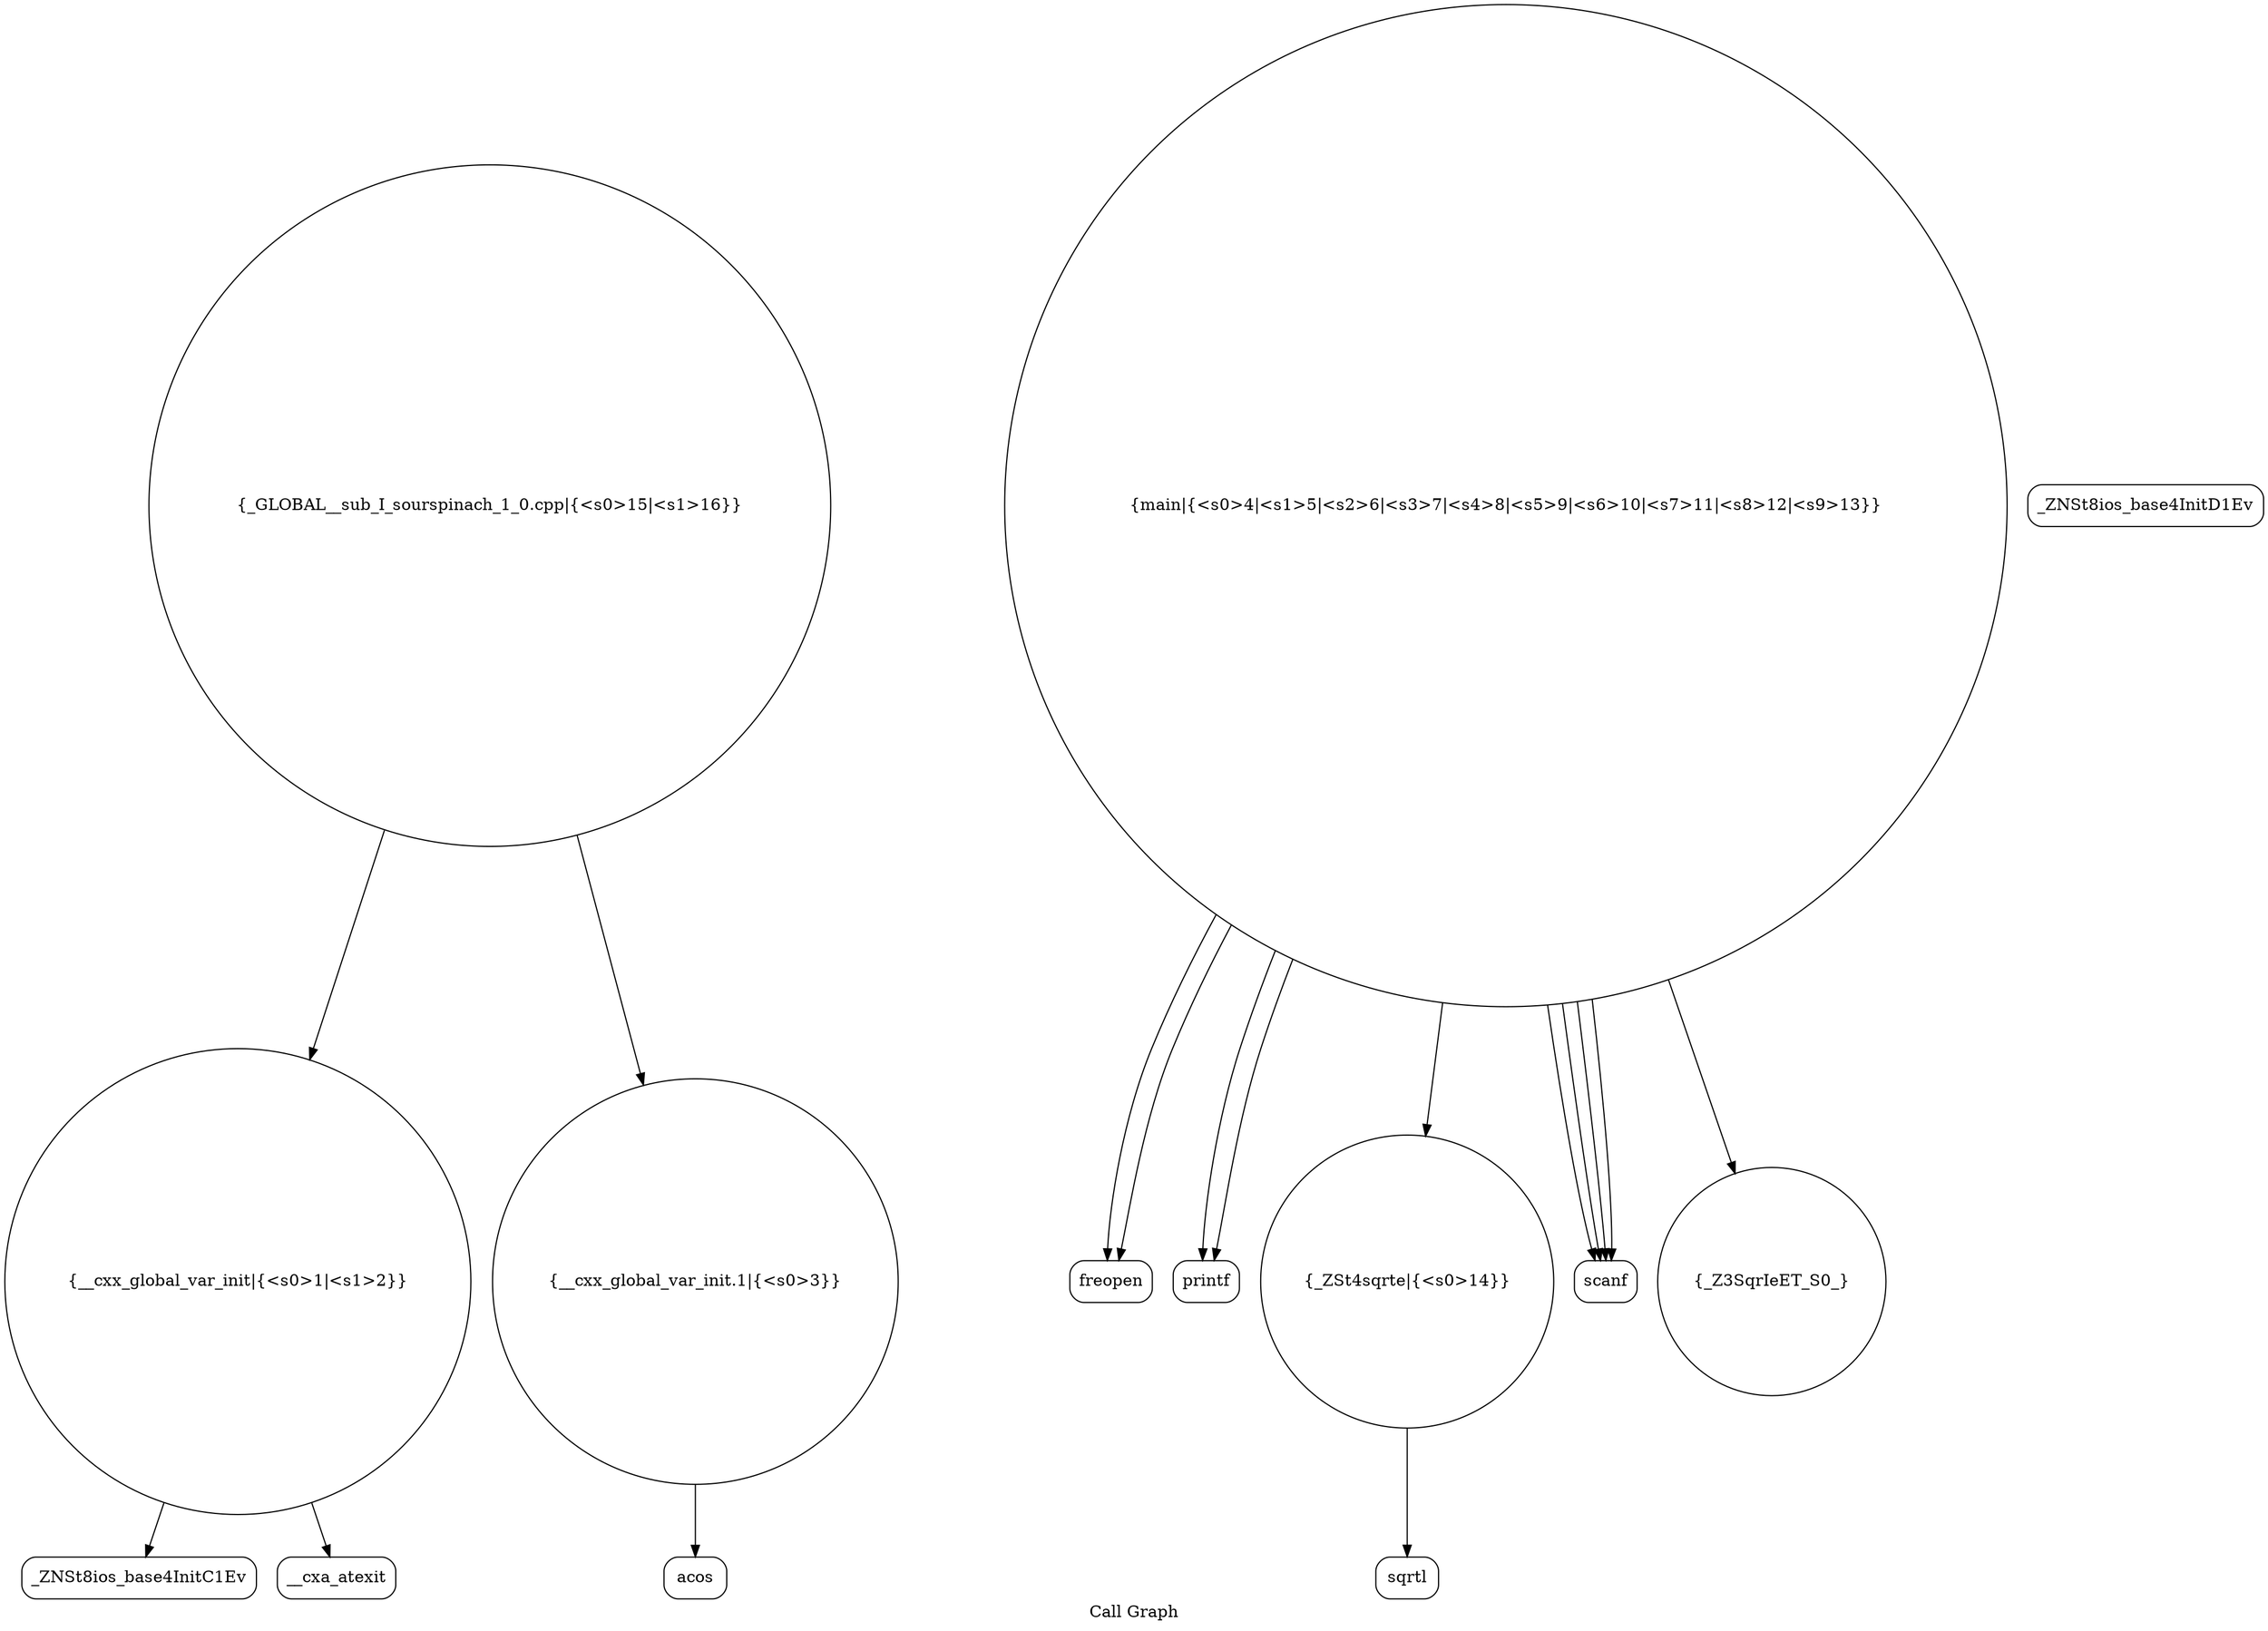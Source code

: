 digraph "Call Graph" {
	label="Call Graph";

	Node0x5594e4235f60 [shape=record,shape=circle,label="{__cxx_global_var_init|{<s0>1|<s1>2}}"];
	Node0x5594e4235f60:s0 -> Node0x5594e42363f0[color=black];
	Node0x5594e4235f60:s1 -> Node0x5594e42364f0[color=black];
	Node0x5594e42366f0 [shape=record,shape=Mrecord,label="{freopen}"];
	Node0x5594e4236470 [shape=record,shape=Mrecord,label="{_ZNSt8ios_base4InitD1Ev}"];
	Node0x5594e42367f0 [shape=record,shape=Mrecord,label="{printf}"];
	Node0x5594e4236570 [shape=record,shape=circle,label="{__cxx_global_var_init.1|{<s0>3}}"];
	Node0x5594e4236570:s0 -> Node0x5594e42365f0[color=black];
	Node0x5594e42368f0 [shape=record,shape=circle,label="{_ZSt4sqrte|{<s0>14}}"];
	Node0x5594e42368f0:s0 -> Node0x5594e4236970[color=black];
	Node0x5594e4236670 [shape=record,shape=circle,label="{main|{<s0>4|<s1>5|<s2>6|<s3>7|<s4>8|<s5>9|<s6>10|<s7>11|<s8>12|<s9>13}}"];
	Node0x5594e4236670:s0 -> Node0x5594e42366f0[color=black];
	Node0x5594e4236670:s1 -> Node0x5594e42366f0[color=black];
	Node0x5594e4236670:s2 -> Node0x5594e4236770[color=black];
	Node0x5594e4236670:s3 -> Node0x5594e42367f0[color=black];
	Node0x5594e4236670:s4 -> Node0x5594e4236770[color=black];
	Node0x5594e4236670:s5 -> Node0x5594e4236770[color=black];
	Node0x5594e4236670:s6 -> Node0x5594e4236770[color=black];
	Node0x5594e4236670:s7 -> Node0x5594e4236870[color=black];
	Node0x5594e4236670:s8 -> Node0x5594e42368f0[color=black];
	Node0x5594e4236670:s9 -> Node0x5594e42367f0[color=black];
	Node0x5594e42369f0 [shape=record,shape=circle,label="{_GLOBAL__sub_I_sourspinach_1_0.cpp|{<s0>15|<s1>16}}"];
	Node0x5594e42369f0:s0 -> Node0x5594e4235f60[color=black];
	Node0x5594e42369f0:s1 -> Node0x5594e4236570[color=black];
	Node0x5594e42363f0 [shape=record,shape=Mrecord,label="{_ZNSt8ios_base4InitC1Ev}"];
	Node0x5594e4236770 [shape=record,shape=Mrecord,label="{scanf}"];
	Node0x5594e42364f0 [shape=record,shape=Mrecord,label="{__cxa_atexit}"];
	Node0x5594e4236870 [shape=record,shape=circle,label="{_Z3SqrIeET_S0_}"];
	Node0x5594e42365f0 [shape=record,shape=Mrecord,label="{acos}"];
	Node0x5594e4236970 [shape=record,shape=Mrecord,label="{sqrtl}"];
}
